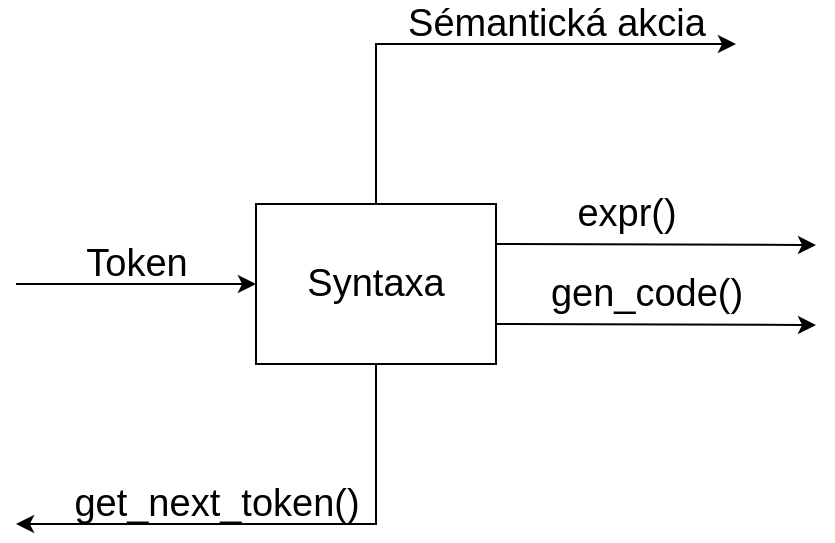 <mxfile version="15.9.4" type="device"><diagram id="EdEBxcZpIFbV_Eey3Trm" name="Page-1"><mxGraphModel dx="981" dy="538" grid="1" gridSize="10" guides="1" tooltips="1" connect="1" arrows="1" fold="1" page="1" pageScale="1" pageWidth="850" pageHeight="1100" math="0" shadow="0"><root><mxCell id="0"/><mxCell id="1" parent="0"/><mxCell id="ECcZWLPd1dTkBnq0sZ_G-1" value="&lt;font style=&quot;font-size: 19px&quot;&gt;Syntaxa&lt;/font&gt;" style="rounded=0;whiteSpace=wrap;html=1;" vertex="1" parent="1"><mxGeometry x="320" y="360" width="120" height="80" as="geometry"/></mxCell><mxCell id="ECcZWLPd1dTkBnq0sZ_G-3" value="&lt;font style=&quot;font-size: 19px&quot;&gt;Sémantická akcia&lt;/font&gt;" style="text;html=1;align=center;verticalAlign=middle;resizable=0;points=[];autosize=1;strokeColor=none;fillColor=none;strokeWidth=1;rotation=0;" vertex="1" parent="1"><mxGeometry x="390" y="260" width="160" height="20" as="geometry"/></mxCell><mxCell id="ECcZWLPd1dTkBnq0sZ_G-4" value="" style="endArrow=classic;html=1;rounded=0;exitX=0.5;exitY=1;exitDx=0;exitDy=0;" edge="1" parent="1" source="ECcZWLPd1dTkBnq0sZ_G-1"><mxGeometry width="50" height="50" relative="1" as="geometry"><mxPoint x="400" y="410" as="sourcePoint"/><mxPoint x="200" y="520" as="targetPoint"/><Array as="points"><mxPoint x="380" y="480"/><mxPoint x="380" y="520"/></Array></mxGeometry></mxCell><mxCell id="ECcZWLPd1dTkBnq0sZ_G-5" value="&lt;font style=&quot;font-size: 19px&quot;&gt;get_next_token()&lt;/font&gt;" style="text;html=1;align=center;verticalAlign=middle;resizable=0;points=[];autosize=1;strokeColor=none;fillColor=none;" vertex="1" parent="1"><mxGeometry x="220" y="500" width="160" height="20" as="geometry"/></mxCell><mxCell id="ECcZWLPd1dTkBnq0sZ_G-7" value="" style="endArrow=classic;html=1;rounded=0;fontSize=19;entryX=0;entryY=0.5;entryDx=0;entryDy=0;" edge="1" parent="1" target="ECcZWLPd1dTkBnq0sZ_G-1"><mxGeometry width="50" height="50" relative="1" as="geometry"><mxPoint x="200" y="400" as="sourcePoint"/><mxPoint x="280" y="400" as="targetPoint"/></mxGeometry></mxCell><mxCell id="ECcZWLPd1dTkBnq0sZ_G-9" value="Token" style="text;html=1;align=center;verticalAlign=middle;resizable=0;points=[];autosize=1;strokeColor=none;fillColor=none;fontSize=19;" vertex="1" parent="1"><mxGeometry x="225" y="375" width="70" height="30" as="geometry"/></mxCell><mxCell id="ECcZWLPd1dTkBnq0sZ_G-10" value="" style="endArrow=classic;html=1;rounded=0;fontSize=19;exitX=0.5;exitY=0;exitDx=0;exitDy=0;" edge="1" parent="1" source="ECcZWLPd1dTkBnq0sZ_G-1"><mxGeometry width="50" height="50" relative="1" as="geometry"><mxPoint x="380" y="340" as="sourcePoint"/><mxPoint x="560" y="280" as="targetPoint"/><Array as="points"><mxPoint x="380" y="280"/><mxPoint x="460" y="280"/></Array></mxGeometry></mxCell><mxCell id="ECcZWLPd1dTkBnq0sZ_G-12" value="" style="endArrow=classic;html=1;rounded=0;fontSize=19;exitX=1;exitY=0.25;exitDx=0;exitDy=0;" edge="1" parent="1"><mxGeometry width="50" height="50" relative="1" as="geometry"><mxPoint x="440" y="420" as="sourcePoint"/><mxPoint x="600" y="420.5" as="targetPoint"/></mxGeometry></mxCell><mxCell id="ECcZWLPd1dTkBnq0sZ_G-13" value="" style="endArrow=classic;html=1;rounded=0;fontSize=19;exitX=1;exitY=0.25;exitDx=0;exitDy=0;" edge="1" parent="1"><mxGeometry width="50" height="50" relative="1" as="geometry"><mxPoint x="440" y="380" as="sourcePoint"/><mxPoint x="600" y="380.5" as="targetPoint"/></mxGeometry></mxCell><mxCell id="ECcZWLPd1dTkBnq0sZ_G-14" value="expr()" style="text;html=1;align=center;verticalAlign=middle;resizable=0;points=[];autosize=1;strokeColor=none;fillColor=none;fontSize=19;" vertex="1" parent="1"><mxGeometry x="470" y="350" width="70" height="30" as="geometry"/></mxCell><mxCell id="ECcZWLPd1dTkBnq0sZ_G-15" value="gen_code()" style="text;html=1;align=center;verticalAlign=middle;resizable=0;points=[];autosize=1;strokeColor=none;fillColor=none;fontSize=19;" vertex="1" parent="1"><mxGeometry x="460" y="390" width="110" height="30" as="geometry"/></mxCell></root></mxGraphModel></diagram></mxfile>